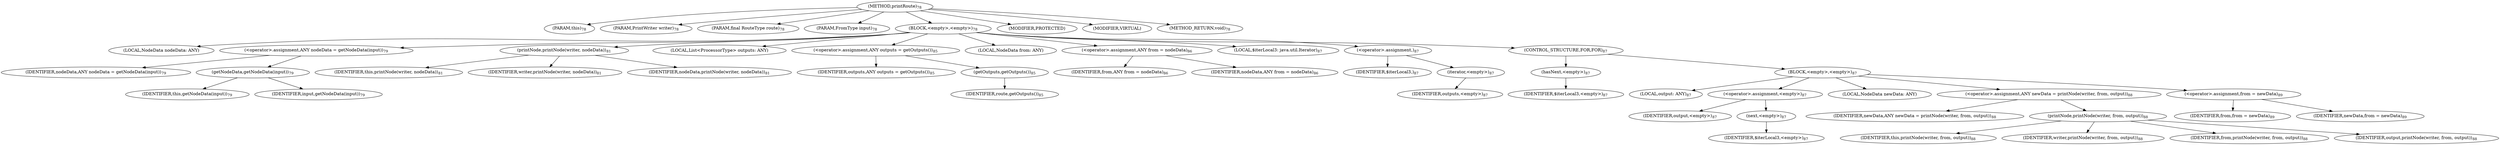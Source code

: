 digraph "printRoute" {  
"183" [label = <(METHOD,printRoute)<SUB>78</SUB>> ]
"10" [label = <(PARAM,this)<SUB>78</SUB>> ]
"184" [label = <(PARAM,PrintWriter writer)<SUB>78</SUB>> ]
"185" [label = <(PARAM,final RouteType route)<SUB>78</SUB>> ]
"186" [label = <(PARAM,FromType input)<SUB>78</SUB>> ]
"187" [label = <(BLOCK,&lt;empty&gt;,&lt;empty&gt;)<SUB>78</SUB>> ]
"188" [label = <(LOCAL,NodeData nodeData: ANY)> ]
"189" [label = <(&lt;operator&gt;.assignment,ANY nodeData = getNodeData(input))<SUB>79</SUB>> ]
"190" [label = <(IDENTIFIER,nodeData,ANY nodeData = getNodeData(input))<SUB>79</SUB>> ]
"191" [label = <(getNodeData,getNodeData(input))<SUB>79</SUB>> ]
"9" [label = <(IDENTIFIER,this,getNodeData(input))<SUB>79</SUB>> ]
"192" [label = <(IDENTIFIER,input,getNodeData(input))<SUB>79</SUB>> ]
"193" [label = <(printNode,printNode(writer, nodeData))<SUB>81</SUB>> ]
"11" [label = <(IDENTIFIER,this,printNode(writer, nodeData))<SUB>81</SUB>> ]
"194" [label = <(IDENTIFIER,writer,printNode(writer, nodeData))<SUB>81</SUB>> ]
"195" [label = <(IDENTIFIER,nodeData,printNode(writer, nodeData))<SUB>81</SUB>> ]
"196" [label = <(LOCAL,List&lt;ProcessorType&gt; outputs: ANY)> ]
"197" [label = <(&lt;operator&gt;.assignment,ANY outputs = getOutputs())<SUB>85</SUB>> ]
"198" [label = <(IDENTIFIER,outputs,ANY outputs = getOutputs())<SUB>85</SUB>> ]
"199" [label = <(getOutputs,getOutputs())<SUB>85</SUB>> ]
"200" [label = <(IDENTIFIER,route,getOutputs())<SUB>85</SUB>> ]
"201" [label = <(LOCAL,NodeData from: ANY)> ]
"202" [label = <(&lt;operator&gt;.assignment,ANY from = nodeData)<SUB>86</SUB>> ]
"203" [label = <(IDENTIFIER,from,ANY from = nodeData)<SUB>86</SUB>> ]
"204" [label = <(IDENTIFIER,nodeData,ANY from = nodeData)<SUB>86</SUB>> ]
"205" [label = <(LOCAL,$iterLocal3: java.util.Iterator)<SUB>87</SUB>> ]
"206" [label = <(&lt;operator&gt;.assignment,)<SUB>87</SUB>> ]
"207" [label = <(IDENTIFIER,$iterLocal3,)<SUB>87</SUB>> ]
"208" [label = <(iterator,&lt;empty&gt;)<SUB>87</SUB>> ]
"209" [label = <(IDENTIFIER,outputs,&lt;empty&gt;)<SUB>87</SUB>> ]
"210" [label = <(CONTROL_STRUCTURE,FOR,FOR)<SUB>87</SUB>> ]
"211" [label = <(hasNext,&lt;empty&gt;)<SUB>87</SUB>> ]
"212" [label = <(IDENTIFIER,$iterLocal3,&lt;empty&gt;)<SUB>87</SUB>> ]
"213" [label = <(BLOCK,&lt;empty&gt;,&lt;empty&gt;)<SUB>87</SUB>> ]
"214" [label = <(LOCAL,output: ANY)<SUB>87</SUB>> ]
"215" [label = <(&lt;operator&gt;.assignment,&lt;empty&gt;)<SUB>87</SUB>> ]
"216" [label = <(IDENTIFIER,output,&lt;empty&gt;)<SUB>87</SUB>> ]
"217" [label = <(next,&lt;empty&gt;)<SUB>87</SUB>> ]
"218" [label = <(IDENTIFIER,$iterLocal3,&lt;empty&gt;)<SUB>87</SUB>> ]
"219" [label = <(LOCAL,NodeData newData: ANY)> ]
"220" [label = <(&lt;operator&gt;.assignment,ANY newData = printNode(writer, from, output))<SUB>88</SUB>> ]
"221" [label = <(IDENTIFIER,newData,ANY newData = printNode(writer, from, output))<SUB>88</SUB>> ]
"222" [label = <(printNode,printNode(writer, from, output))<SUB>88</SUB>> ]
"12" [label = <(IDENTIFIER,this,printNode(writer, from, output))<SUB>88</SUB>> ]
"223" [label = <(IDENTIFIER,writer,printNode(writer, from, output))<SUB>88</SUB>> ]
"224" [label = <(IDENTIFIER,from,printNode(writer, from, output))<SUB>88</SUB>> ]
"225" [label = <(IDENTIFIER,output,printNode(writer, from, output))<SUB>88</SUB>> ]
"226" [label = <(&lt;operator&gt;.assignment,from = newData)<SUB>89</SUB>> ]
"227" [label = <(IDENTIFIER,from,from = newData)<SUB>89</SUB>> ]
"228" [label = <(IDENTIFIER,newData,from = newData)<SUB>89</SUB>> ]
"229" [label = <(MODIFIER,PROTECTED)> ]
"230" [label = <(MODIFIER,VIRTUAL)> ]
"231" [label = <(METHOD_RETURN,void)<SUB>78</SUB>> ]
  "183" -> "10" 
  "183" -> "184" 
  "183" -> "185" 
  "183" -> "186" 
  "183" -> "187" 
  "183" -> "229" 
  "183" -> "230" 
  "183" -> "231" 
  "187" -> "188" 
  "187" -> "189" 
  "187" -> "193" 
  "187" -> "196" 
  "187" -> "197" 
  "187" -> "201" 
  "187" -> "202" 
  "187" -> "205" 
  "187" -> "206" 
  "187" -> "210" 
  "189" -> "190" 
  "189" -> "191" 
  "191" -> "9" 
  "191" -> "192" 
  "193" -> "11" 
  "193" -> "194" 
  "193" -> "195" 
  "197" -> "198" 
  "197" -> "199" 
  "199" -> "200" 
  "202" -> "203" 
  "202" -> "204" 
  "206" -> "207" 
  "206" -> "208" 
  "208" -> "209" 
  "210" -> "211" 
  "210" -> "213" 
  "211" -> "212" 
  "213" -> "214" 
  "213" -> "215" 
  "213" -> "219" 
  "213" -> "220" 
  "213" -> "226" 
  "215" -> "216" 
  "215" -> "217" 
  "217" -> "218" 
  "220" -> "221" 
  "220" -> "222" 
  "222" -> "12" 
  "222" -> "223" 
  "222" -> "224" 
  "222" -> "225" 
  "226" -> "227" 
  "226" -> "228" 
}
